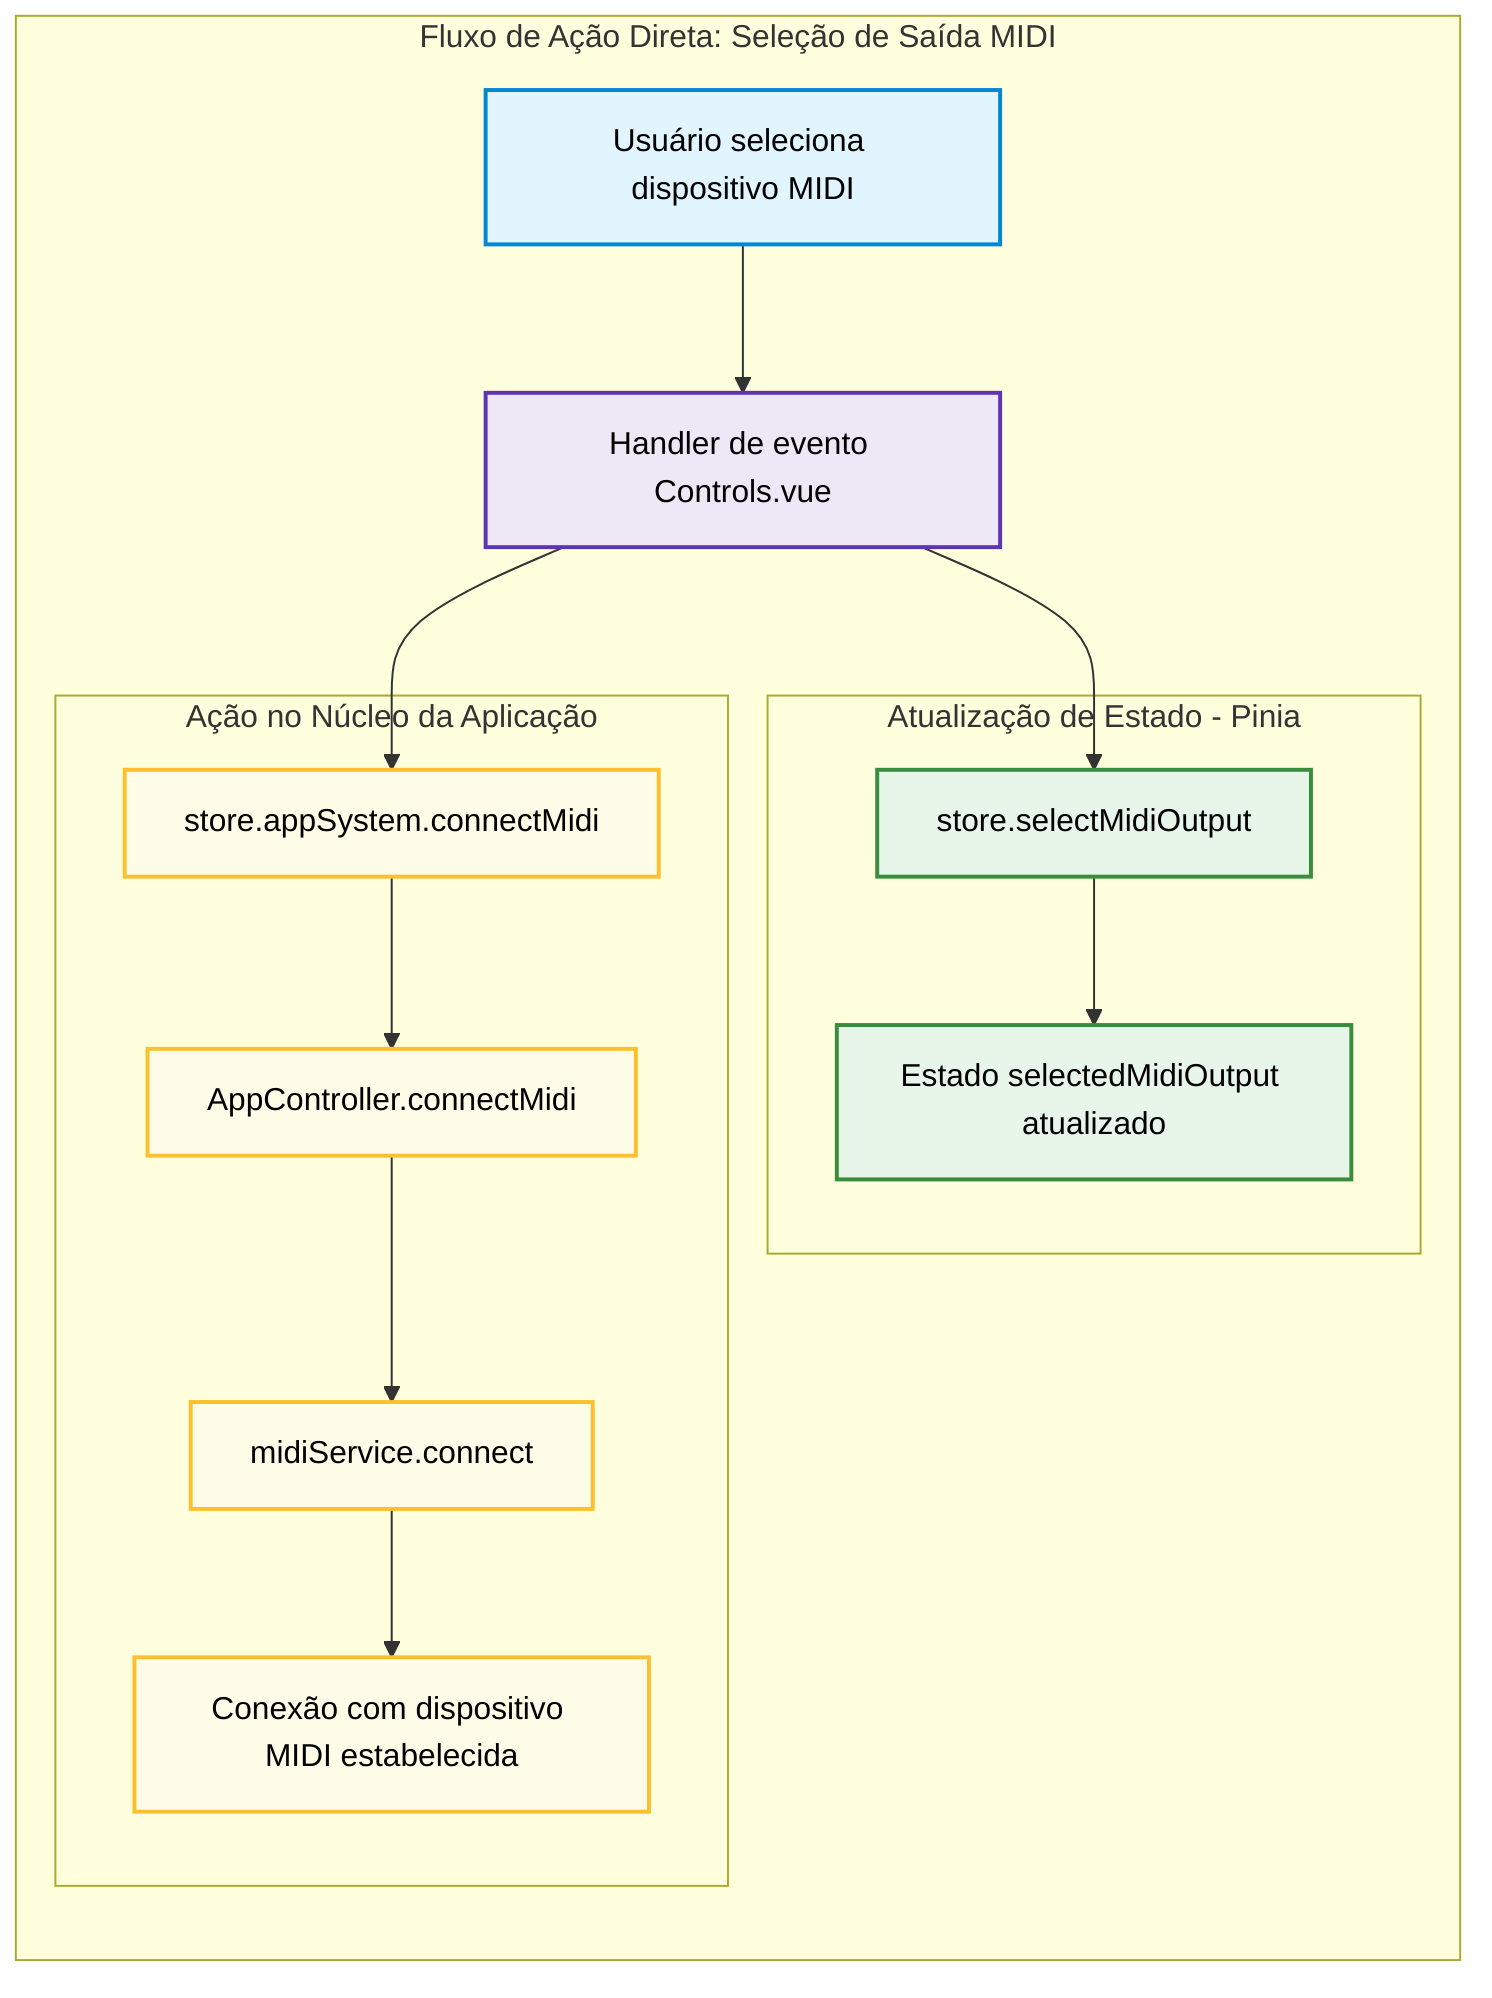 %%{
  init: {
    'flowchart': {
      'nodeSpacing': 50,
      'rankSpacing': 50
    }
  }
}%%
flowchart TB
    subgraph main["Fluxo de Ação Direta: Seleção de Saída MIDI"]
        direction TB
        A["Usuário seleciona dispositivo MIDI"] --> B
        B["Handler de evento Controls.vue"] --> B1
        B --> B2

        subgraph store["Atualização de Estado - Pinia"]
            direction TB
            B1["store.selectMidiOutput"] --> C["Estado selectedMidiOutput atualizado"]
        end

        subgraph core["Ação no Núcleo da Aplicação"]
            direction TB
            B2["store.appSystem.connectMidi"] --> D["AppController.connectMidi"]
            D --> E["midiService.connect"]
            E --> F["Conexão com dispositivo MIDI estabelecida"]
        end
    end

    classDef userAction fill:#e1f5fe,stroke:#0288d1,stroke-width:2px,color:#000;
    classDef componentAction fill:#ede7f6,stroke:#5e35b1,stroke-width:2px,color:#000;
    classDef storeUpdate fill:#e8f5e9,stroke:#388e3c,stroke-width:2px,color:#000;
    classDef controllerAction fill:#fffde7,stroke:#fbc02d,stroke-width:2px,color:#000;

    class A userAction;
    class B componentAction;
    class B1,C storeUpdate;
    class B2,D,E,F controllerAction;